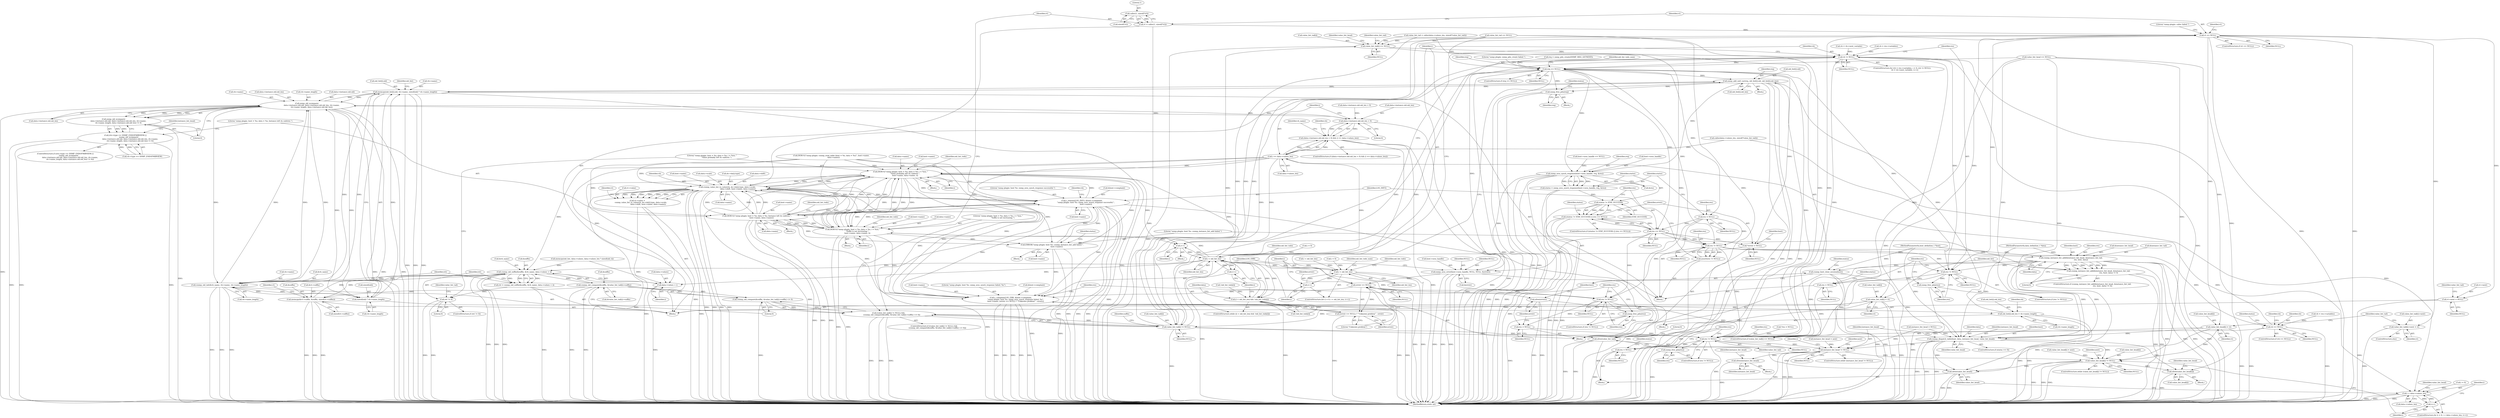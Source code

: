 digraph "0_collectd_d16c24542b2f96a194d43a73c2e5778822b9cb47@API" {
"1000685" [label="(Call,calloc(1, sizeof(*vt)))"];
"1000683" [label="(Call,vt = calloc(1, sizeof(*vt)))"];
"1000691" [label="(Call,vt == NULL)"];
"1000738" [label="(Call,vt->next = NULL)"];
"1000744" [label="(Call,value_list_tail[i] == NULL)"];
"1000488" [label="(Call,vb != NULL)"];
"1000322" [label="(Call,req == NULL)"];
"1000354" [label="(Call,snmp_add_null_var(req, oid_list[i].oid, oid_list[i].oid_len))"];
"1000373" [label="(Call,snmp_free_pdu(req))"];
"1000384" [label="(Call,snmp_sess_synch_response(host->sess_handle, req, &res))"];
"1000382" [label="(Call,status = snmp_sess_synch_response(host->sess_handle, req, &res))"];
"1000393" [label="(Call,status != STAT_SUCCESS)"];
"1000392" [label="(Call,(status != STAT_SUCCESS) || (res == NULL))"];
"1000404" [label="(Call,snmp_sess_error(host->sess_handle, NULL, NULL, &errstr))"];
"1000423" [label="(Call,errstr == NULL)"];
"1000412" [label="(Call,c_complain(LOG_ERR, &host->complaint,\n                 \"snmp plugin: host %s: snmp_sess_synch_response failed: %s\",\n                 host->name, (errstr == NULL) ? \"Unknown problem\" : errstr))"];
"1000422" [label="(Call,(errstr == NULL) ? \"Unknown problem\" : errstr)"];
"1000429" [label="(Call,res != NULL)"];
"1000432" [label="(Call,snmp_free_pdu(res))"];
"1000434" [label="(Call,res = NULL)"];
"1000801" [label="(Call,res != NULL)"];
"1000804" [label="(Call,snmp_free_pdu(res))"];
"1000806" [label="(Call,res = NULL)"];
"1000819" [label="(Call,instance_list_head != NULL)"];
"1000829" [label="(Call,sfree(instance_list_head))"];
"1000847" [label="(Call,value_list_head[i] != NULL)"];
"1000861" [label="(Call,sfree(value_list_head[i]))"];
"1000870" [label="(Call,sfree(value_list_head))"];
"1000437" [label="(Call,sfree(errstr))"];
"1000767" [label="(Call,memcpy(oid_list[i].oid, vb->name, sizeof(oid) * vb->name_length))"];
"1000536" [label="(Call,snmp_oid_ncompare(\n                 data->instance.oid.oid, data->instance.oid.oid_len, vb->name,\n                 vb->name_length, data->instance.oid.oid_len))"];
"1000513" [label="(Call,data->instance.oid.oid_len > 0)"];
"1000512" [label="(Call,(data->instance.oid.oid_len > 0) && (i == data->values_len))"];
"1000535" [label="(Call,snmp_oid_ncompare(\n                 data->instance.oid.oid, data->instance.oid.oid_len, vb->name,\n                 vb->name_length, data->instance.oid.oid_len) != 0)"];
"1000529" [label="(Call,(vb->type == SNMP_ENDOFMIBVIEW) ||\n            (snmp_oid_ncompare(\n                 data->instance.oid.oid, data->instance.oid.oid_len, vb->name,\n                 vb->name_length, data->instance.oid.oid_len) != 0))"];
"1000608" [label="(Call,csnmp_oid_init(&vb_name, vb->name, vb->name_length))"];
"1000619" [label="(Call,csnmp_oid_suffix(&suffix, &vb_name, data->values + i))"];
"1000617" [label="(Call,ret = csnmp_oid_suffix(&suffix, &vb_name, data->values + i))"];
"1000630" [label="(Call,ret != 0)"];
"1000657" [label="(Call,csnmp_oid_compare(&suffix, &value_list_tail[i]->suffix))"];
"1000656" [label="(Call,csnmp_oid_compare(&suffix, &value_list_tail[i]->suffix) <= 0)"];
"1000650" [label="(Call,(value_list_tail[i] != NULL) &&\n            (csnmp_oid_compare(&suffix, &value_list_tail[i]->suffix) <= 0))"];
"1000727" [label="(Call,memcpy(&vt->suffix, &suffix, sizeof(vt->suffix)))"];
"1000776" [label="(Call,sizeof(oid) * vb->name_length)"];
"1000782" [label="(Call,oid_list[i].oid_len = vb->name_length)"];
"1000379" [label="(Call,res = NULL)"];
"1000396" [label="(Call,res == NULL)"];
"1000401" [label="(Call,*errstr = NULL)"];
"1000450" [label="(Call,res != NULL)"];
"1000449" [label="(Call,assert(res != NULL))"];
"1000469" [label="(Call,vb == NULL)"];
"1000582" [label="(Call,csnmp_instance_list_add(&instance_list_head, &instance_list_tail,\n                                    res, host, data))"];
"1000439" [label="(Call,csnmp_host_close_session(host))"];
"1000813" [label="(Call,csnmp_dispatch_table(host, data, instance_list_head, value_list_head))"];
"1000581" [label="(Call,csnmp_instance_list_add(&instance_list_head, &instance_list_tail,\n                                    res, host, data) != 0)"];
"1000792" [label="(Call,res != NULL)"];
"1000795" [label="(Call,snmp_free_pdu(res))"];
"1000797" [label="(Call,res = NULL)"];
"1000651" [label="(Call,value_list_tail[i] != NULL)"];
"1000872" [label="(Call,sfree(value_list_tail))"];
"1000706" [label="(Call,csnmp_value_list_to_value(vb, ds->ds[i].type, data->scale,\n                                      data->shift, host->name, data->name))"];
"1000453" [label="(Call,c_release(LOG_INFO, &host->complaint,\n              \"snmp plugin: host %s: snmp_sess_synch_response successful.\",\n              host->name))"];
"1000566" [label="(Call,DEBUG(\"snmp plugin: host = %s; data = %s; Instance left its subtree.\",\n                host->name, data->name))"];
"1000592" [label="(Call,ERROR(\"snmp plugin: host %s: csnmp_instance_list_add failed.\",\n                host->name))"];
"1000634" [label="(Call,DEBUG(\"snmp plugin: host = %s; data = %s; i = %zu; \"\n                \"Value probably left its subtree.\",\n                host->name, data->name, i))"];
"1000497" [label="(Call,i++)"];
"1000502" [label="(Call,i < oid_list_len)"];
"1000340" [label="(Call,i < oid_list_len)"];
"1000343" [label="(Call,i++)"];
"1000501" [label="(Call,(i < oid_list_len) && !oid_list_todo[i])"];
"1000509" [label="(Call,i++)"];
"1000522" [label="(Call,i == data->values_len)"];
"1000624" [label="(Call,data->values + i)"];
"1000668" [label="(Call,DEBUG(\"snmp plugin: host = %s; data = %s; i = %zu; \"\n                \"Suffix is not increasing.\",\n                host->name, data->name, i))"];
"1000838" [label="(Call,i < data->values_len)"];
"1000843" [label="(Call,i++)"];
"1000702" [label="(Call,vt->value =\n            csnmp_value_list_to_value(vb, ds->ds[i].type, data->scale,\n                                      data->shift, host->name, data->name))"];
"1000749" [label="(Call,value_list_head[i] = vt)"];
"1000755" [label="(Call,value_list_tail[i]->next = vt)"];
"1000762" [label="(Call,value_list_tail[i] = vt)"];
"1000481" [label="(Identifier,vb)"];
"1000503" [label="(Identifier,i)"];
"1000783" [label="(Call,oid_list[i].oid_len)"];
"1000451" [label="(Identifier,res)"];
"1000844" [label="(Identifier,i)"];
"1000755" [label="(Call,value_list_tail[i]->next = vt)"];
"1000513" [label="(Call,data->instance.oid.oid_len > 0)"];
"1000679" [label="(Identifier,oid_list_todo)"];
"1000754" [label="(ControlStructure,else)"];
"1000805" [label="(Identifier,res)"];
"1000782" [label="(Call,oid_list[i].oid_len = vb->name_length)"];
"1000792" [label="(Call,res != NULL)"];
"1000707" [label="(Identifier,vb)"];
"1000870" [label="(Call,sfree(value_list_head))"];
"1000632" [label="(Literal,0)"];
"1000721" [label="(Call,host->name)"];
"1000571" [label="(Call,data->name)"];
"1000598" [label="(Identifier,status)"];
"1000811" [label="(Identifier,status)"];
"1000653" [label="(Identifier,value_list_tail)"];
"1000816" [label="(Identifier,instance_list_head)"];
"1000433" [label="(Identifier,res)"];
"1000492" [label="(Call,vb = vb->next_variable)"];
"1000603" [label="(Block,)"];
"1000389" [label="(Call,&res)"];
"1000397" [label="(Identifier,res)"];
"1000565" [label="(Block,)"];
"1000336" [label="(ControlStructure,for (i = 0; i < oid_list_len; i++))"];
"1000524" [label="(Call,data->values_len)"];
"1000354" [label="(Call,snmp_add_null_var(req, oid_list[i].oid, oid_list[i].oid_len))"];
"1000498" [label="(Identifier,i)"];
"1000324" [label="(Identifier,NULL)"];
"1000432" [label="(Call,snmp_free_pdu(res))"];
"1000123" [label="(Block,)"];
"1000756" [label="(Call,value_list_tail[i]->next)"];
"1000315" [label="(Block,)"];
"1000147" [label="(Call,DEBUG(\"snmp plugin: csnmp_read_table (host = %s, data = %s)\", host->name,\n        data->name))"];
"1000715" [label="(Call,data->scale)"];
"1000537" [label="(Call,data->instance.oid.oid)"];
"1000480" [label="(Call,vb = res->variables)"];
"1000478" [label="(ControlStructure,for (vb = res->variables, i = 0; (vb != NULL);\n         vb = vb->next_variable, i++))"];
"1000667" [label="(Block,)"];
"1000214" [label="(Call,memcpy(oid_list, data->values, data->values_len * sizeof(oid_t)))"];
"1000836" [label="(Identifier,i)"];
"1000510" [label="(Identifier,i)"];
"1000734" [label="(Call,sizeof(vt->suffix))"];
"1000398" [label="(Identifier,NULL)"];
"1000642" [label="(Identifier,i)"];
"1000839" [label="(Identifier,i)"];
"1000636" [label="(Call,host->name)"];
"1000685" [label="(Call,calloc(1, sizeof(*vt)))"];
"1000585" [label="(Call,&instance_list_tail)"];
"1000776" [label="(Call,sizeof(oid) * vb->name_length)"];
"1000861" [label="(Call,sfree(value_list_head[i]))"];
"1000867" [label="(Identifier,value_list_head)"];
"1000449" [label="(Call,assert(res != NULL))"];
"1000588" [label="(Identifier,host)"];
"1000591" [label="(Block,)"];
"1000676" [label="(Identifier,i)"];
"1000608" [label="(Call,csnmp_oid_init(&vb_name, vb->name, vb->name_length))"];
"1000738" [label="(Call,vt->next = NULL)"];
"1000349" [label="(Identifier,oid_list_todo)"];
"1000834" [label="(ControlStructure,for (i = 0; i < data->values_len; i++))"];
"1000746" [label="(Identifier,value_list_tail)"];
"1000322" [label="(Call,req == NULL)"];
"1000658" [label="(Call,&suffix)"];
"1000512" [label="(Call,(data->instance.oid.oid_len > 0) && (i == data->values_len))"];
"1000587" [label="(Identifier,res)"];
"1000831" [label="(Call,instance_list_head = next)"];
"1000567" [label="(Literal,\"snmp plugin: host = %s; data = %s; Instance left its subtree.\")"];
"1000876" [label="(MethodReturn,static int)"];
"1000507" [label="(Identifier,oid_list_todo)"];
"1000342" [label="(Identifier,oid_list_len)"];
"1000657" [label="(Call,csnmp_oid_compare(&suffix, &value_list_tail[i]->suffix))"];
"1000593" [label="(Literal,\"snmp plugin: host %s: csnmp_instance_list_add failed.\")"];
"1000460" [label="(Call,host->name)"];
"1000659" [label="(Identifier,suffix)"];
"1000341" [label="(Identifier,i)"];
"1000750" [label="(Call,value_list_head[i])"];
"1000536" [label="(Call,snmp_oid_ncompare(\n                 data->instance.oid.oid, data->instance.oid.oid_len, vb->name,\n                 vb->name_length, data->instance.oid.oid_len))"];
"1000670" [label="(Call,host->name)"];
"1000669" [label="(Literal,\"snmp plugin: host = %s; data = %s; i = %zu; \"\n                \"Suffix is not increasing.\")"];
"1000803" [label="(Identifier,NULL)"];
"1000813" [label="(Call,csnmp_dispatch_table(host, data, instance_list_head, value_list_head))"];
"1000770" [label="(Identifier,oid_list)"];
"1000256" [label="(Call,i < oid_list_len)"];
"1000843" [label="(Call,i++)"];
"1000404" [label="(Call,snmp_sess_error(host->sess_handle, NULL, NULL, &errstr))"];
"1000687" [label="(Call,sizeof(*vt))"];
"1000832" [label="(Identifier,instance_list_head)"];
"1000453" [label="(Call,c_release(LOG_INFO, &host->complaint,\n              \"snmp plugin: host %s: snmp_sess_synch_response successful.\",\n              host->name))"];
"1000419" [label="(Call,host->name)"];
"1000830" [label="(Identifier,instance_list_head)"];
"1000511" [label="(ControlStructure,if ((data->instance.oid.oid_len > 0) && (i == data->values_len)))"];
"1000427" [label="(Identifier,errstr)"];
"1000852" [label="(Block,)"];
"1000493" [label="(Identifier,vb)"];
"1000761" [label="(Identifier,vt)"];
"1000337" [label="(Call,i = 0)"];
"1000634" [label="(Call,DEBUG(\"snmp plugin: host = %s; data = %s; i = %zu; \"\n                \"Value probably left its subtree.\",\n                host->name, data->name, i))"];
"1000847" [label="(Call,value_list_head[i] != NULL)"];
"1000686" [label="(Literal,1)"];
"1000753" [label="(Identifier,vt)"];
"1000383" [label="(Identifier,status)"];
"1000766" [label="(Identifier,vt)"];
"1000384" [label="(Call,snmp_sess_synch_response(host->sess_handle, req, &res))"];
"1000156" [label="(Call,host->sess_handle == NULL)"];
"1000410" [label="(Call,&errstr)"];
"1000334" [label="(Identifier,oid_list_todo_num)"];
"1000564" [label="(Literal,0)"];
"1000435" [label="(Identifier,res)"];
"1000455" [label="(Call,&host->complaint)"];
"1000401" [label="(Call,*errstr = NULL)"];
"1000393" [label="(Call,status != STAT_SUCCESS)"];
"1000226" [label="(Call,data->instance.oid.oid_len > 0)"];
"1000121" [label="(MethodParameterIn,host_definition_t *host)"];
"1000797" [label="(Call,res = NULL)"];
"1000430" [label="(Identifier,res)"];
"1000505" [label="(Call,!oid_list_todo[i])"];
"1000289" [label="(Call,value_list_tail == NULL)"];
"1000779" [label="(Call,vb->name_length)"];
"1000470" [label="(Identifier,vb)"];
"1000590" [label="(Literal,0)"];
"1000630" [label="(Call,ret != 0)"];
"1000684" [label="(Identifier,vt)"];
"1000849" [label="(Identifier,value_list_head)"];
"1000649" [label="(ControlStructure,if ((value_list_tail[i] != NULL) &&\n            (csnmp_oid_compare(&suffix, &value_list_tail[i]->suffix) <= 0)))"];
"1000807" [label="(Identifier,res)"];
"1000609" [label="(Call,&vb_name)"];
"1000412" [label="(Call,c_complain(LOG_ERR, &host->complaint,\n                 \"snmp plugin: host %s: snmp_sess_synch_response failed: %s\",\n                 host->name, (errstr == NULL) ? \"Unknown problem\" : errstr))"];
"1000471" [label="(Identifier,NULL)"];
"1000485" [label="(Call,i = 0)"];
"1000668" [label="(Call,DEBUG(\"snmp plugin: host = %s; data = %s; i = %zu; \"\n                \"Suffix is not increasing.\",\n                host->name, data->name, i))"];
"1000450" [label="(Call,res != NULL)"];
"1000345" [label="(Block,)"];
"1000871" [label="(Identifier,value_list_head)"];
"1000422" [label="(Call,(errstr == NULL) ? \"Unknown problem\" : errstr)"];
"1000344" [label="(Identifier,i)"];
"1000798" [label="(Identifier,res)"];
"1000872" [label="(Call,sfree(value_list_tail))"];
"1000817" [label="(Identifier,value_list_head)"];
"1000388" [label="(Identifier,req)"];
"1000442" [label="(Identifier,status)"];
"1000796" [label="(Identifier,res)"];
"1000708" [label="(Call,ds->ds[i].type)"];
"1000818" [label="(ControlStructure,while (instance_list_head != NULL))"];
"1000408" [label="(Identifier,NULL)"];
"1000409" [label="(Identifier,NULL)"];
"1000347" [label="(Call,!oid_list_todo[i])"];
"1000381" [label="(Identifier,NULL)"];
"1000554" [label="(Call,vb->name_length)"];
"1000631" [label="(Identifier,ret)"];
"1000809" [label="(ControlStructure,if (status == 0))"];
"1000529" [label="(Call,(vb->type == SNMP_ENDOFMIBVIEW) ||\n            (snmp_oid_ncompare(\n                 data->instance.oid.oid, data->instance.oid.oid_len, vb->name,\n                 vb->name_length, data->instance.oid.oid_len) != 0))"];
"1000396" [label="(Call,res == NULL)"];
"1000343" [label="(Call,i++)"];
"1000521" [label="(Literal,0)"];
"1000551" [label="(Call,vb->name)"];
"1000801" [label="(Call,res != NULL)"];
"1000425" [label="(Identifier,NULL)"];
"1000302" [label="(Call,instance_list_head = NULL)"];
"1000629" [label="(ControlStructure,if (ret != 0))"];
"1000727" [label="(Call,memcpy(&vt->suffix, &suffix, sizeof(vt->suffix)))"];
"1000581" [label="(Call,csnmp_instance_list_add(&instance_list_head, &instance_list_tail,\n                                    res, host, data) != 0)"];
"1000594" [label="(Call,host->name)"];
"1000808" [label="(Identifier,NULL)"];
"1000633" [label="(Block,)"];
"1000370" [label="(Block,)"];
"1000838" [label="(Call,i < data->values_len)"];
"1000584" [label="(Identifier,instance_list_head)"];
"1000785" [label="(Identifier,oid_list)"];
"1000277" [label="(Call,calloc(data->values_len, sizeof(*value_list_tail)))"];
"1000835" [label="(Call,i = 0)"];
"1000426" [label="(Literal,\"Unknown problem\")"];
"1000438" [label="(Identifier,errstr)"];
"1000523" [label="(Identifier,i)"];
"1000819" [label="(Call,instance_list_head != NULL)"];
"1000568" [label="(Call,host->name)"];
"1000660" [label="(Call,&value_list_tail[i]->suffix)"];
"1000806" [label="(Call,res = NULL)"];
"1000617" [label="(Call,ret = csnmp_oid_suffix(&suffix, &vb_name, data->values + i))"];
"1000645" [label="(Identifier,oid_list_todo)"];
"1000583" [label="(Call,&instance_list_head)"];
"1000313" [label="(Identifier,status)"];
"1000429" [label="(Call,res != NULL)"];
"1000502" [label="(Call,i < oid_list_len)"];
"1000767" [label="(Call,memcpy(oid_list[i].oid, vb->name, sizeof(oid) * vb->name_length))"];
"1000392" [label="(Call,(status != STAT_SUCCESS) || (res == NULL))"];
"1000846" [label="(ControlStructure,while (value_list_head[i] != NULL))"];
"1000822" [label="(Block,)"];
"1000323" [label="(Identifier,req)"];
"1000814" [label="(Identifier,host)"];
"1000497" [label="(Call,i++)"];
"1000758" [label="(Identifier,value_list_tail)"];
"1000327" [label="(Literal,\"snmp plugin: snmp_pdu_create failed.\")"];
"1000368" [label="(Identifier,oid_list_todo_num)"];
"1000628" [label="(Identifier,i)"];
"1000436" [label="(Identifier,NULL)"];
"1000522" [label="(Call,i == data->values_len)"];
"1000718" [label="(Call,data->shift)"];
"1000452" [label="(Identifier,NULL)"];
"1000454" [label="(Identifier,LOG_INFO)"];
"1000777" [label="(Call,sizeof(oid))"];
"1000743" [label="(ControlStructure,if (value_list_tail[i] == NULL))"];
"1000440" [label="(Identifier,host)"];
"1000773" [label="(Call,vb->name)"];
"1000618" [label="(Identifier,ret)"];
"1000395" [label="(Identifier,STAT_SUCCESS)"];
"1000788" [label="(Call,vb->name_length)"];
"1000403" [label="(Identifier,NULL)"];
"1000815" [label="(Identifier,data)"];
"1000501" [label="(Call,(i < oid_list_len) && !oid_list_todo[i])"];
"1000650" [label="(Call,(value_list_tail[i] != NULL) &&\n            (csnmp_oid_compare(&suffix, &value_list_tail[i]->suffix) <= 0))"];
"1000361" [label="(Call,oid_list[i].oid_len)"];
"1000800" [label="(ControlStructure,if (res != NULL))"];
"1000391" [label="(ControlStructure,if ((status != STAT_SUCCESS) || (res == NULL)))"];
"1000622" [label="(Call,&vb_name)"];
"1000385" [label="(Call,host->sess_handle)"];
"1000673" [label="(Call,data->name)"];
"1000463" [label="(Call,vb = res->variables)"];
"1000428" [label="(ControlStructure,if (res != NULL))"];
"1000802" [label="(Identifier,res)"];
"1000624" [label="(Call,data->values + i)"];
"1000434" [label="(Call,res = NULL)"];
"1000740" [label="(Identifier,vt)"];
"1000614" [label="(Call,vb->name_length)"];
"1000745" [label="(Call,value_list_tail[i])"];
"1000321" [label="(ControlStructure,if (req == NULL))"];
"1000402" [label="(Identifier,errstr)"];
"1000566" [label="(Call,DEBUG(\"snmp plugin: host = %s; data = %s; Instance left its subtree.\",\n                host->name, data->name))"];
"1000399" [label="(Block,)"];
"1000530" [label="(Call,vb->type == SNMP_ENDOFMIBVIEW)"];
"1000702" [label="(Call,vt->value =\n            csnmp_value_list_to_value(vb, ds->ds[i].type, data->scale,\n                                      data->shift, host->name, data->name))"];
"1000459" [label="(Literal,\"snmp plugin: host %s: snmp_sess_synch_response successful.\")"];
"1000862" [label="(Call,value_list_head[i])"];
"1000447" [label="(Identifier,status)"];
"1000373" [label="(Call,snmp_free_pdu(req))"];
"1000751" [label="(Identifier,value_list_head)"];
"1000286" [label="(Call,value_list_head == NULL)"];
"1000535" [label="(Call,snmp_oid_ncompare(\n                 data->instance.oid.oid, data->instance.oid.oid_len, vb->name,\n                 vb->name_length, data->instance.oid.oid_len) != 0)"];
"1000744" [label="(Call,value_list_tail[i] == NULL)"];
"1000423" [label="(Call,errstr == NULL)"];
"1000825" [label="(Identifier,next)"];
"1000424" [label="(Identifier,errstr)"];
"1000544" [label="(Call,data->instance.oid.oid_len)"];
"1000514" [label="(Call,data->instance.oid.oid_len)"];
"1000589" [label="(Identifier,data)"];
"1000557" [label="(Call,data->instance.oid.oid_len)"];
"1000468" [label="(ControlStructure,if (vb == NULL))"];
"1000406" [label="(Identifier,host)"];
"1000580" [label="(ControlStructure,if (csnmp_instance_list_add(&instance_list_head, &instance_list_tail,\n                                    res, host, data) != 0))"];
"1000418" [label="(Literal,\"snmp plugin: host %s: snmp_sess_synch_response failed: %s\")"];
"1000873" [label="(Identifier,value_list_tail)"];
"1000437" [label="(Call,sfree(errstr))"];
"1000820" [label="(Identifier,instance_list_head)"];
"1000620" [label="(Call,&suffix)"];
"1000655" [label="(Identifier,NULL)"];
"1000374" [label="(Identifier,req)"];
"1000732" [label="(Call,&suffix)"];
"1000376" [label="(Identifier,status)"];
"1000865" [label="(Call,value_list_head[i] = next)"];
"1000749" [label="(Call,value_list_head[i] = vt)"];
"1000739" [label="(Call,vt->next)"];
"1000413" [label="(Identifier,LOG_ERR)"];
"1000610" [label="(Identifier,vb_name)"];
"1000491" [label="(Block,)"];
"1000696" [label="(Literal,\"snmp plugin: calloc failed.\")"];
"1000692" [label="(Identifier,vt)"];
"1000275" [label="(Call,value_list_tail = calloc(data->values_len, sizeof(*value_list_tail)))"];
"1000317" [label="(Call,req = snmp_pdu_create(SNMP_MSG_GETNEXT))"];
"1000706" [label="(Call,csnmp_value_list_to_value(vb, ds->ds[i].type, data->scale,\n                                      data->shift, host->name, data->name))"];
"1000394" [label="(Identifier,status)"];
"1000794" [label="(Identifier,NULL)"];
"1000625" [label="(Call,data->values)"];
"1000532" [label="(Identifier,vb)"];
"1000728" [label="(Call,&vt->suffix)"];
"1000592" [label="(Call,ERROR(\"snmp plugin: host %s: csnmp_instance_list_add failed.\",\n                host->name))"];
"1000474" [label="(Identifier,status)"];
"1000379" [label="(Call,res = NULL)"];
"1000126" [label="(Call,*res = NULL)"];
"1000804" [label="(Call,snmp_free_pdu(res))"];
"1000703" [label="(Call,vt->value)"];
"1000382" [label="(Call,status = snmp_sess_synch_response(host->sess_handle, req, &res))"];
"1000500" [label="(ControlStructure,while ((i < oid_list_len) && !oid_list_todo[i]))"];
"1000340" [label="(Call,i < oid_list_len)"];
"1000855" [label="(Identifier,next)"];
"1000582" [label="(Call,csnmp_instance_list_add(&instance_list_head, &instance_list_tail,\n                                    res, host, data))"];
"1000690" [label="(ControlStructure,if (vt == NULL))"];
"1000704" [label="(Identifier,vt)"];
"1000848" [label="(Call,value_list_head[i])"];
"1000762" [label="(Call,value_list_tail[i] = vt)"];
"1000619" [label="(Call,csnmp_oid_suffix(&suffix, &vb_name, data->values + i))"];
"1000639" [label="(Call,data->name)"];
"1000840" [label="(Call,data->values_len)"];
"1000763" [label="(Call,value_list_tail[i])"];
"1000414" [label="(Call,&host->complaint)"];
"1000799" [label="(Identifier,NULL)"];
"1000355" [label="(Identifier,req)"];
"1000380" [label="(Identifier,res)"];
"1000490" [label="(Identifier,NULL)"];
"1000793" [label="(Identifier,res)"];
"1000748" [label="(Identifier,NULL)"];
"1000509" [label="(Call,i++)"];
"1000683" [label="(Call,vt = calloc(1, sizeof(*vt)))"];
"1000742" [label="(Identifier,NULL)"];
"1000829" [label="(Call,sfree(instance_list_head))"];
"1000666" [label="(Literal,0)"];
"1000730" [label="(Identifier,vt)"];
"1000851" [label="(Identifier,NULL)"];
"1000431" [label="(Identifier,NULL)"];
"1000439" [label="(Call,csnmp_host_close_session(host))"];
"1000875" [label="(Literal,0)"];
"1000691" [label="(Call,vt == NULL)"];
"1000489" [label="(Identifier,vb)"];
"1000768" [label="(Call,oid_list[i].oid)"];
"1000504" [label="(Identifier,oid_list_len)"];
"1000405" [label="(Call,host->sess_handle)"];
"1000528" [label="(ControlStructure,if ((vb->type == SNMP_ENDOFMIBVIEW) ||\n            (snmp_oid_ncompare(\n                 data->instance.oid.oid, data->instance.oid.oid_len, vb->name,\n                 vb->name_length, data->instance.oid.oid_len) != 0)))"];
"1000795" [label="(Call,snmp_free_pdu(res))"];
"1000652" [label="(Call,value_list_tail[i])"];
"1000122" [label="(MethodParameterIn,data_definition_t *data)"];
"1000611" [label="(Call,vb->name)"];
"1000469" [label="(Call,vb == NULL)"];
"1000499" [label="(Block,)"];
"1000821" [label="(Identifier,NULL)"];
"1000635" [label="(Literal,\"snmp plugin: host = %s; data = %s; i = %zu; \"\n                \"Value probably left its subtree.\")"];
"1000656" [label="(Call,csnmp_oid_compare(&suffix, &value_list_tail[i]->suffix) <= 0)"];
"1000791" [label="(ControlStructure,if (res != NULL))"];
"1000576" [label="(Identifier,oid_list_todo)"];
"1000464" [label="(Identifier,vb)"];
"1000488" [label="(Call,vb != NULL)"];
"1000356" [label="(Call,oid_list[i].oid)"];
"1000724" [label="(Call,data->name)"];
"1000693" [label="(Identifier,NULL)"];
"1000517" [label="(Identifier,data)"];
"1000764" [label="(Identifier,value_list_tail)"];
"1000651" [label="(Call,value_list_tail[i] != NULL)"];
"1000685" -> "1000683"  [label="AST: "];
"1000685" -> "1000687"  [label="CFG: "];
"1000686" -> "1000685"  [label="AST: "];
"1000687" -> "1000685"  [label="AST: "];
"1000683" -> "1000685"  [label="CFG: "];
"1000685" -> "1000683"  [label="DDG: "];
"1000683" -> "1000603"  [label="AST: "];
"1000684" -> "1000683"  [label="AST: "];
"1000692" -> "1000683"  [label="CFG: "];
"1000683" -> "1000876"  [label="DDG: "];
"1000683" -> "1000691"  [label="DDG: "];
"1000691" -> "1000690"  [label="AST: "];
"1000691" -> "1000693"  [label="CFG: "];
"1000692" -> "1000691"  [label="AST: "];
"1000693" -> "1000691"  [label="AST: "];
"1000696" -> "1000691"  [label="CFG: "];
"1000704" -> "1000691"  [label="CFG: "];
"1000691" -> "1000876"  [label="DDG: "];
"1000691" -> "1000876"  [label="DDG: "];
"1000651" -> "1000691"  [label="DDG: "];
"1000691" -> "1000738"  [label="DDG: "];
"1000691" -> "1000744"  [label="DDG: "];
"1000691" -> "1000749"  [label="DDG: "];
"1000691" -> "1000755"  [label="DDG: "];
"1000691" -> "1000762"  [label="DDG: "];
"1000691" -> "1000792"  [label="DDG: "];
"1000691" -> "1000801"  [label="DDG: "];
"1000738" -> "1000603"  [label="AST: "];
"1000738" -> "1000742"  [label="CFG: "];
"1000739" -> "1000738"  [label="AST: "];
"1000742" -> "1000738"  [label="AST: "];
"1000746" -> "1000738"  [label="CFG: "];
"1000738" -> "1000876"  [label="DDG: "];
"1000744" -> "1000743"  [label="AST: "];
"1000744" -> "1000748"  [label="CFG: "];
"1000745" -> "1000744"  [label="AST: "];
"1000748" -> "1000744"  [label="AST: "];
"1000751" -> "1000744"  [label="CFG: "];
"1000758" -> "1000744"  [label="CFG: "];
"1000744" -> "1000876"  [label="DDG: "];
"1000744" -> "1000488"  [label="DDG: "];
"1000289" -> "1000744"  [label="DDG: "];
"1000651" -> "1000744"  [label="DDG: "];
"1000275" -> "1000744"  [label="DDG: "];
"1000488" -> "1000478"  [label="AST: "];
"1000488" -> "1000490"  [label="CFG: "];
"1000489" -> "1000488"  [label="AST: "];
"1000490" -> "1000488"  [label="AST: "];
"1000503" -> "1000488"  [label="CFG: "];
"1000793" -> "1000488"  [label="CFG: "];
"1000488" -> "1000876"  [label="DDG: "];
"1000488" -> "1000876"  [label="DDG: "];
"1000488" -> "1000322"  [label="DDG: "];
"1000492" -> "1000488"  [label="DDG: "];
"1000480" -> "1000488"  [label="DDG: "];
"1000469" -> "1000488"  [label="DDG: "];
"1000651" -> "1000488"  [label="DDG: "];
"1000488" -> "1000651"  [label="DDG: "];
"1000488" -> "1000706"  [label="DDG: "];
"1000488" -> "1000792"  [label="DDG: "];
"1000488" -> "1000801"  [label="DDG: "];
"1000322" -> "1000321"  [label="AST: "];
"1000322" -> "1000324"  [label="CFG: "];
"1000323" -> "1000322"  [label="AST: "];
"1000324" -> "1000322"  [label="AST: "];
"1000327" -> "1000322"  [label="CFG: "];
"1000334" -> "1000322"  [label="CFG: "];
"1000322" -> "1000876"  [label="DDG: "];
"1000322" -> "1000876"  [label="DDG: "];
"1000317" -> "1000322"  [label="DDG: "];
"1000651" -> "1000322"  [label="DDG: "];
"1000289" -> "1000322"  [label="DDG: "];
"1000286" -> "1000322"  [label="DDG: "];
"1000792" -> "1000322"  [label="DDG: "];
"1000322" -> "1000354"  [label="DDG: "];
"1000322" -> "1000373"  [label="DDG: "];
"1000322" -> "1000379"  [label="DDG: "];
"1000322" -> "1000384"  [label="DDG: "];
"1000322" -> "1000396"  [label="DDG: "];
"1000322" -> "1000401"  [label="DDG: "];
"1000322" -> "1000404"  [label="DDG: "];
"1000322" -> "1000450"  [label="DDG: "];
"1000322" -> "1000801"  [label="DDG: "];
"1000354" -> "1000345"  [label="AST: "];
"1000354" -> "1000361"  [label="CFG: "];
"1000355" -> "1000354"  [label="AST: "];
"1000356" -> "1000354"  [label="AST: "];
"1000361" -> "1000354"  [label="AST: "];
"1000344" -> "1000354"  [label="CFG: "];
"1000354" -> "1000876"  [label="DDG: "];
"1000354" -> "1000876"  [label="DDG: "];
"1000354" -> "1000876"  [label="DDG: "];
"1000354" -> "1000876"  [label="DDG: "];
"1000767" -> "1000354"  [label="DDG: "];
"1000782" -> "1000354"  [label="DDG: "];
"1000354" -> "1000373"  [label="DDG: "];
"1000354" -> "1000384"  [label="DDG: "];
"1000354" -> "1000767"  [label="DDG: "];
"1000373" -> "1000370"  [label="AST: "];
"1000373" -> "1000374"  [label="CFG: "];
"1000374" -> "1000373"  [label="AST: "];
"1000376" -> "1000373"  [label="CFG: "];
"1000373" -> "1000876"  [label="DDG: "];
"1000373" -> "1000876"  [label="DDG: "];
"1000384" -> "1000382"  [label="AST: "];
"1000384" -> "1000389"  [label="CFG: "];
"1000385" -> "1000384"  [label="AST: "];
"1000388" -> "1000384"  [label="AST: "];
"1000389" -> "1000384"  [label="AST: "];
"1000382" -> "1000384"  [label="CFG: "];
"1000384" -> "1000876"  [label="DDG: "];
"1000384" -> "1000876"  [label="DDG: "];
"1000384" -> "1000876"  [label="DDG: "];
"1000384" -> "1000382"  [label="DDG: "];
"1000384" -> "1000382"  [label="DDG: "];
"1000384" -> "1000382"  [label="DDG: "];
"1000156" -> "1000384"  [label="DDG: "];
"1000384" -> "1000404"  [label="DDG: "];
"1000382" -> "1000315"  [label="AST: "];
"1000383" -> "1000382"  [label="AST: "];
"1000394" -> "1000382"  [label="CFG: "];
"1000382" -> "1000876"  [label="DDG: "];
"1000382" -> "1000393"  [label="DDG: "];
"1000393" -> "1000392"  [label="AST: "];
"1000393" -> "1000395"  [label="CFG: "];
"1000394" -> "1000393"  [label="AST: "];
"1000395" -> "1000393"  [label="AST: "];
"1000397" -> "1000393"  [label="CFG: "];
"1000392" -> "1000393"  [label="CFG: "];
"1000393" -> "1000876"  [label="DDG: "];
"1000393" -> "1000392"  [label="DDG: "];
"1000393" -> "1000392"  [label="DDG: "];
"1000392" -> "1000391"  [label="AST: "];
"1000392" -> "1000396"  [label="CFG: "];
"1000396" -> "1000392"  [label="AST: "];
"1000402" -> "1000392"  [label="CFG: "];
"1000447" -> "1000392"  [label="CFG: "];
"1000392" -> "1000876"  [label="DDG: "];
"1000392" -> "1000876"  [label="DDG: "];
"1000392" -> "1000876"  [label="DDG: "];
"1000396" -> "1000392"  [label="DDG: "];
"1000396" -> "1000392"  [label="DDG: "];
"1000404" -> "1000399"  [label="AST: "];
"1000404" -> "1000410"  [label="CFG: "];
"1000405" -> "1000404"  [label="AST: "];
"1000408" -> "1000404"  [label="AST: "];
"1000409" -> "1000404"  [label="AST: "];
"1000410" -> "1000404"  [label="AST: "];
"1000413" -> "1000404"  [label="CFG: "];
"1000404" -> "1000876"  [label="DDG: "];
"1000404" -> "1000876"  [label="DDG: "];
"1000404" -> "1000876"  [label="DDG: "];
"1000396" -> "1000404"  [label="DDG: "];
"1000404" -> "1000423"  [label="DDG: "];
"1000423" -> "1000422"  [label="AST: "];
"1000423" -> "1000425"  [label="CFG: "];
"1000424" -> "1000423"  [label="AST: "];
"1000425" -> "1000423"  [label="AST: "];
"1000426" -> "1000423"  [label="CFG: "];
"1000427" -> "1000423"  [label="CFG: "];
"1000423" -> "1000412"  [label="DDG: "];
"1000401" -> "1000423"  [label="DDG: "];
"1000423" -> "1000422"  [label="DDG: "];
"1000423" -> "1000429"  [label="DDG: "];
"1000423" -> "1000437"  [label="DDG: "];
"1000412" -> "1000399"  [label="AST: "];
"1000412" -> "1000422"  [label="CFG: "];
"1000413" -> "1000412"  [label="AST: "];
"1000414" -> "1000412"  [label="AST: "];
"1000418" -> "1000412"  [label="AST: "];
"1000419" -> "1000412"  [label="AST: "];
"1000422" -> "1000412"  [label="AST: "];
"1000430" -> "1000412"  [label="CFG: "];
"1000412" -> "1000876"  [label="DDG: "];
"1000412" -> "1000876"  [label="DDG: "];
"1000412" -> "1000876"  [label="DDG: "];
"1000412" -> "1000876"  [label="DDG: "];
"1000412" -> "1000876"  [label="DDG: "];
"1000453" -> "1000412"  [label="DDG: "];
"1000453" -> "1000412"  [label="DDG: "];
"1000566" -> "1000412"  [label="DDG: "];
"1000706" -> "1000412"  [label="DDG: "];
"1000147" -> "1000412"  [label="DDG: "];
"1000668" -> "1000412"  [label="DDG: "];
"1000592" -> "1000412"  [label="DDG: "];
"1000634" -> "1000412"  [label="DDG: "];
"1000422" -> "1000426"  [label="CFG: "];
"1000422" -> "1000427"  [label="CFG: "];
"1000426" -> "1000422"  [label="AST: "];
"1000427" -> "1000422"  [label="AST: "];
"1000422" -> "1000876"  [label="DDG: "];
"1000429" -> "1000428"  [label="AST: "];
"1000429" -> "1000431"  [label="CFG: "];
"1000430" -> "1000429"  [label="AST: "];
"1000431" -> "1000429"  [label="AST: "];
"1000433" -> "1000429"  [label="CFG: "];
"1000435" -> "1000429"  [label="CFG: "];
"1000396" -> "1000429"  [label="DDG: "];
"1000379" -> "1000429"  [label="DDG: "];
"1000429" -> "1000432"  [label="DDG: "];
"1000429" -> "1000434"  [label="DDG: "];
"1000429" -> "1000801"  [label="DDG: "];
"1000432" -> "1000428"  [label="AST: "];
"1000432" -> "1000433"  [label="CFG: "];
"1000433" -> "1000432"  [label="AST: "];
"1000435" -> "1000432"  [label="CFG: "];
"1000432" -> "1000876"  [label="DDG: "];
"1000434" -> "1000399"  [label="AST: "];
"1000434" -> "1000436"  [label="CFG: "];
"1000435" -> "1000434"  [label="AST: "];
"1000436" -> "1000434"  [label="AST: "];
"1000438" -> "1000434"  [label="CFG: "];
"1000434" -> "1000801"  [label="DDG: "];
"1000801" -> "1000800"  [label="AST: "];
"1000801" -> "1000803"  [label="CFG: "];
"1000802" -> "1000801"  [label="AST: "];
"1000803" -> "1000801"  [label="AST: "];
"1000805" -> "1000801"  [label="CFG: "];
"1000807" -> "1000801"  [label="CFG: "];
"1000801" -> "1000876"  [label="DDG: "];
"1000582" -> "1000801"  [label="DDG: "];
"1000126" -> "1000801"  [label="DDG: "];
"1000797" -> "1000801"  [label="DDG: "];
"1000450" -> "1000801"  [label="DDG: "];
"1000469" -> "1000801"  [label="DDG: "];
"1000651" -> "1000801"  [label="DDG: "];
"1000289" -> "1000801"  [label="DDG: "];
"1000286" -> "1000801"  [label="DDG: "];
"1000792" -> "1000801"  [label="DDG: "];
"1000801" -> "1000804"  [label="DDG: "];
"1000801" -> "1000806"  [label="DDG: "];
"1000801" -> "1000819"  [label="DDG: "];
"1000804" -> "1000800"  [label="AST: "];
"1000804" -> "1000805"  [label="CFG: "];
"1000805" -> "1000804"  [label="AST: "];
"1000807" -> "1000804"  [label="CFG: "];
"1000804" -> "1000876"  [label="DDG: "];
"1000806" -> "1000123"  [label="AST: "];
"1000806" -> "1000808"  [label="CFG: "];
"1000807" -> "1000806"  [label="AST: "];
"1000808" -> "1000806"  [label="AST: "];
"1000811" -> "1000806"  [label="CFG: "];
"1000806" -> "1000876"  [label="DDG: "];
"1000819" -> "1000818"  [label="AST: "];
"1000819" -> "1000821"  [label="CFG: "];
"1000820" -> "1000819"  [label="AST: "];
"1000821" -> "1000819"  [label="AST: "];
"1000825" -> "1000819"  [label="CFG: "];
"1000836" -> "1000819"  [label="CFG: "];
"1000819" -> "1000876"  [label="DDG: "];
"1000819" -> "1000876"  [label="DDG: "];
"1000819" -> "1000876"  [label="DDG: "];
"1000813" -> "1000819"  [label="DDG: "];
"1000302" -> "1000819"  [label="DDG: "];
"1000831" -> "1000819"  [label="DDG: "];
"1000819" -> "1000829"  [label="DDG: "];
"1000819" -> "1000847"  [label="DDG: "];
"1000829" -> "1000822"  [label="AST: "];
"1000829" -> "1000830"  [label="CFG: "];
"1000830" -> "1000829"  [label="AST: "];
"1000832" -> "1000829"  [label="CFG: "];
"1000829" -> "1000876"  [label="DDG: "];
"1000847" -> "1000846"  [label="AST: "];
"1000847" -> "1000851"  [label="CFG: "];
"1000848" -> "1000847"  [label="AST: "];
"1000851" -> "1000847"  [label="AST: "];
"1000855" -> "1000847"  [label="CFG: "];
"1000844" -> "1000847"  [label="CFG: "];
"1000847" -> "1000876"  [label="DDG: "];
"1000847" -> "1000876"  [label="DDG: "];
"1000847" -> "1000876"  [label="DDG: "];
"1000865" -> "1000847"  [label="DDG: "];
"1000286" -> "1000847"  [label="DDG: "];
"1000813" -> "1000847"  [label="DDG: "];
"1000749" -> "1000847"  [label="DDG: "];
"1000847" -> "1000861"  [label="DDG: "];
"1000847" -> "1000870"  [label="DDG: "];
"1000861" -> "1000852"  [label="AST: "];
"1000861" -> "1000862"  [label="CFG: "];
"1000862" -> "1000861"  [label="AST: "];
"1000867" -> "1000861"  [label="CFG: "];
"1000861" -> "1000876"  [label="DDG: "];
"1000286" -> "1000861"  [label="DDG: "];
"1000813" -> "1000861"  [label="DDG: "];
"1000870" -> "1000123"  [label="AST: "];
"1000870" -> "1000871"  [label="CFG: "];
"1000871" -> "1000870"  [label="AST: "];
"1000873" -> "1000870"  [label="CFG: "];
"1000870" -> "1000876"  [label="DDG: "];
"1000870" -> "1000876"  [label="DDG: "];
"1000286" -> "1000870"  [label="DDG: "];
"1000813" -> "1000870"  [label="DDG: "];
"1000749" -> "1000870"  [label="DDG: "];
"1000437" -> "1000399"  [label="AST: "];
"1000437" -> "1000438"  [label="CFG: "];
"1000438" -> "1000437"  [label="AST: "];
"1000440" -> "1000437"  [label="CFG: "];
"1000437" -> "1000876"  [label="DDG: "];
"1000437" -> "1000876"  [label="DDG: "];
"1000767" -> "1000499"  [label="AST: "];
"1000767" -> "1000776"  [label="CFG: "];
"1000768" -> "1000767"  [label="AST: "];
"1000773" -> "1000767"  [label="AST: "];
"1000776" -> "1000767"  [label="AST: "];
"1000785" -> "1000767"  [label="CFG: "];
"1000767" -> "1000876"  [label="DDG: "];
"1000767" -> "1000876"  [label="DDG: "];
"1000767" -> "1000876"  [label="DDG: "];
"1000767" -> "1000876"  [label="DDG: "];
"1000767" -> "1000536"  [label="DDG: "];
"1000767" -> "1000608"  [label="DDG: "];
"1000608" -> "1000767"  [label="DDG: "];
"1000536" -> "1000767"  [label="DDG: "];
"1000776" -> "1000767"  [label="DDG: "];
"1000536" -> "1000535"  [label="AST: "];
"1000536" -> "1000557"  [label="CFG: "];
"1000537" -> "1000536"  [label="AST: "];
"1000544" -> "1000536"  [label="AST: "];
"1000551" -> "1000536"  [label="AST: "];
"1000554" -> "1000536"  [label="AST: "];
"1000557" -> "1000536"  [label="AST: "];
"1000564" -> "1000536"  [label="CFG: "];
"1000536" -> "1000876"  [label="DDG: "];
"1000536" -> "1000876"  [label="DDG: "];
"1000536" -> "1000876"  [label="DDG: "];
"1000536" -> "1000876"  [label="DDG: "];
"1000536" -> "1000513"  [label="DDG: "];
"1000536" -> "1000535"  [label="DDG: "];
"1000536" -> "1000535"  [label="DDG: "];
"1000536" -> "1000535"  [label="DDG: "];
"1000536" -> "1000535"  [label="DDG: "];
"1000513" -> "1000536"  [label="DDG: "];
"1000608" -> "1000536"  [label="DDG: "];
"1000608" -> "1000536"  [label="DDG: "];
"1000776" -> "1000536"  [label="DDG: "];
"1000536" -> "1000608"  [label="DDG: "];
"1000536" -> "1000608"  [label="DDG: "];
"1000536" -> "1000776"  [label="DDG: "];
"1000513" -> "1000512"  [label="AST: "];
"1000513" -> "1000521"  [label="CFG: "];
"1000514" -> "1000513"  [label="AST: "];
"1000521" -> "1000513"  [label="AST: "];
"1000523" -> "1000513"  [label="CFG: "];
"1000512" -> "1000513"  [label="CFG: "];
"1000513" -> "1000876"  [label="DDG: "];
"1000513" -> "1000512"  [label="DDG: "];
"1000513" -> "1000512"  [label="DDG: "];
"1000226" -> "1000513"  [label="DDG: "];
"1000512" -> "1000511"  [label="AST: "];
"1000512" -> "1000522"  [label="CFG: "];
"1000522" -> "1000512"  [label="AST: "];
"1000532" -> "1000512"  [label="CFG: "];
"1000610" -> "1000512"  [label="CFG: "];
"1000512" -> "1000876"  [label="DDG: "];
"1000512" -> "1000876"  [label="DDG: "];
"1000512" -> "1000876"  [label="DDG: "];
"1000522" -> "1000512"  [label="DDG: "];
"1000522" -> "1000512"  [label="DDG: "];
"1000535" -> "1000529"  [label="AST: "];
"1000535" -> "1000564"  [label="CFG: "];
"1000564" -> "1000535"  [label="AST: "];
"1000529" -> "1000535"  [label="CFG: "];
"1000535" -> "1000876"  [label="DDG: "];
"1000535" -> "1000529"  [label="DDG: "];
"1000535" -> "1000529"  [label="DDG: "];
"1000529" -> "1000528"  [label="AST: "];
"1000529" -> "1000530"  [label="CFG: "];
"1000530" -> "1000529"  [label="AST: "];
"1000567" -> "1000529"  [label="CFG: "];
"1000584" -> "1000529"  [label="CFG: "];
"1000529" -> "1000876"  [label="DDG: "];
"1000529" -> "1000876"  [label="DDG: "];
"1000529" -> "1000876"  [label="DDG: "];
"1000530" -> "1000529"  [label="DDG: "];
"1000530" -> "1000529"  [label="DDG: "];
"1000608" -> "1000603"  [label="AST: "];
"1000608" -> "1000614"  [label="CFG: "];
"1000609" -> "1000608"  [label="AST: "];
"1000611" -> "1000608"  [label="AST: "];
"1000614" -> "1000608"  [label="AST: "];
"1000618" -> "1000608"  [label="CFG: "];
"1000608" -> "1000876"  [label="DDG: "];
"1000608" -> "1000876"  [label="DDG: "];
"1000608" -> "1000876"  [label="DDG: "];
"1000619" -> "1000608"  [label="DDG: "];
"1000776" -> "1000608"  [label="DDG: "];
"1000608" -> "1000619"  [label="DDG: "];
"1000608" -> "1000776"  [label="DDG: "];
"1000619" -> "1000617"  [label="AST: "];
"1000619" -> "1000624"  [label="CFG: "];
"1000620" -> "1000619"  [label="AST: "];
"1000622" -> "1000619"  [label="AST: "];
"1000624" -> "1000619"  [label="AST: "];
"1000617" -> "1000619"  [label="CFG: "];
"1000619" -> "1000876"  [label="DDG: "];
"1000619" -> "1000876"  [label="DDG: "];
"1000619" -> "1000876"  [label="DDG: "];
"1000619" -> "1000617"  [label="DDG: "];
"1000619" -> "1000617"  [label="DDG: "];
"1000619" -> "1000617"  [label="DDG: "];
"1000657" -> "1000619"  [label="DDG: "];
"1000727" -> "1000619"  [label="DDG: "];
"1000214" -> "1000619"  [label="DDG: "];
"1000502" -> "1000619"  [label="DDG: "];
"1000522" -> "1000619"  [label="DDG: "];
"1000619" -> "1000657"  [label="DDG: "];
"1000619" -> "1000727"  [label="DDG: "];
"1000617" -> "1000603"  [label="AST: "];
"1000618" -> "1000617"  [label="AST: "];
"1000631" -> "1000617"  [label="CFG: "];
"1000617" -> "1000876"  [label="DDG: "];
"1000617" -> "1000630"  [label="DDG: "];
"1000630" -> "1000629"  [label="AST: "];
"1000630" -> "1000632"  [label="CFG: "];
"1000631" -> "1000630"  [label="AST: "];
"1000632" -> "1000630"  [label="AST: "];
"1000635" -> "1000630"  [label="CFG: "];
"1000653" -> "1000630"  [label="CFG: "];
"1000630" -> "1000876"  [label="DDG: "];
"1000630" -> "1000876"  [label="DDG: "];
"1000657" -> "1000656"  [label="AST: "];
"1000657" -> "1000660"  [label="CFG: "];
"1000658" -> "1000657"  [label="AST: "];
"1000660" -> "1000657"  [label="AST: "];
"1000666" -> "1000657"  [label="CFG: "];
"1000657" -> "1000876"  [label="DDG: "];
"1000657" -> "1000876"  [label="DDG: "];
"1000657" -> "1000656"  [label="DDG: "];
"1000657" -> "1000656"  [label="DDG: "];
"1000657" -> "1000727"  [label="DDG: "];
"1000656" -> "1000650"  [label="AST: "];
"1000656" -> "1000666"  [label="CFG: "];
"1000666" -> "1000656"  [label="AST: "];
"1000650" -> "1000656"  [label="CFG: "];
"1000656" -> "1000876"  [label="DDG: "];
"1000656" -> "1000650"  [label="DDG: "];
"1000656" -> "1000650"  [label="DDG: "];
"1000650" -> "1000649"  [label="AST: "];
"1000650" -> "1000651"  [label="CFG: "];
"1000651" -> "1000650"  [label="AST: "];
"1000669" -> "1000650"  [label="CFG: "];
"1000684" -> "1000650"  [label="CFG: "];
"1000650" -> "1000876"  [label="DDG: "];
"1000650" -> "1000876"  [label="DDG: "];
"1000650" -> "1000876"  [label="DDG: "];
"1000651" -> "1000650"  [label="DDG: "];
"1000651" -> "1000650"  [label="DDG: "];
"1000727" -> "1000603"  [label="AST: "];
"1000727" -> "1000734"  [label="CFG: "];
"1000728" -> "1000727"  [label="AST: "];
"1000732" -> "1000727"  [label="AST: "];
"1000734" -> "1000727"  [label="AST: "];
"1000740" -> "1000727"  [label="CFG: "];
"1000727" -> "1000876"  [label="DDG: "];
"1000727" -> "1000876"  [label="DDG: "];
"1000727" -> "1000876"  [label="DDG: "];
"1000776" -> "1000779"  [label="CFG: "];
"1000777" -> "1000776"  [label="AST: "];
"1000779" -> "1000776"  [label="AST: "];
"1000776" -> "1000782"  [label="DDG: "];
"1000782" -> "1000499"  [label="AST: "];
"1000782" -> "1000788"  [label="CFG: "];
"1000783" -> "1000782"  [label="AST: "];
"1000788" -> "1000782"  [label="AST: "];
"1000493" -> "1000782"  [label="CFG: "];
"1000782" -> "1000876"  [label="DDG: "];
"1000782" -> "1000876"  [label="DDG: "];
"1000379" -> "1000315"  [label="AST: "];
"1000379" -> "1000381"  [label="CFG: "];
"1000380" -> "1000379"  [label="AST: "];
"1000381" -> "1000379"  [label="AST: "];
"1000383" -> "1000379"  [label="CFG: "];
"1000379" -> "1000396"  [label="DDG: "];
"1000379" -> "1000450"  [label="DDG: "];
"1000396" -> "1000398"  [label="CFG: "];
"1000397" -> "1000396"  [label="AST: "];
"1000398" -> "1000396"  [label="AST: "];
"1000396" -> "1000401"  [label="DDG: "];
"1000396" -> "1000450"  [label="DDG: "];
"1000396" -> "1000450"  [label="DDG: "];
"1000401" -> "1000399"  [label="AST: "];
"1000401" -> "1000403"  [label="CFG: "];
"1000402" -> "1000401"  [label="AST: "];
"1000403" -> "1000401"  [label="AST: "];
"1000406" -> "1000401"  [label="CFG: "];
"1000450" -> "1000449"  [label="AST: "];
"1000450" -> "1000452"  [label="CFG: "];
"1000451" -> "1000450"  [label="AST: "];
"1000452" -> "1000450"  [label="AST: "];
"1000449" -> "1000450"  [label="CFG: "];
"1000450" -> "1000449"  [label="DDG: "];
"1000450" -> "1000449"  [label="DDG: "];
"1000450" -> "1000469"  [label="DDG: "];
"1000450" -> "1000582"  [label="DDG: "];
"1000450" -> "1000792"  [label="DDG: "];
"1000449" -> "1000315"  [label="AST: "];
"1000454" -> "1000449"  [label="CFG: "];
"1000449" -> "1000876"  [label="DDG: "];
"1000469" -> "1000468"  [label="AST: "];
"1000469" -> "1000471"  [label="CFG: "];
"1000470" -> "1000469"  [label="AST: "];
"1000471" -> "1000469"  [label="AST: "];
"1000474" -> "1000469"  [label="CFG: "];
"1000481" -> "1000469"  [label="CFG: "];
"1000469" -> "1000876"  [label="DDG: "];
"1000469" -> "1000876"  [label="DDG: "];
"1000463" -> "1000469"  [label="DDG: "];
"1000582" -> "1000581"  [label="AST: "];
"1000582" -> "1000589"  [label="CFG: "];
"1000583" -> "1000582"  [label="AST: "];
"1000585" -> "1000582"  [label="AST: "];
"1000587" -> "1000582"  [label="AST: "];
"1000588" -> "1000582"  [label="AST: "];
"1000589" -> "1000582"  [label="AST: "];
"1000590" -> "1000582"  [label="CFG: "];
"1000582" -> "1000876"  [label="DDG: "];
"1000582" -> "1000876"  [label="DDG: "];
"1000582" -> "1000876"  [label="DDG: "];
"1000582" -> "1000876"  [label="DDG: "];
"1000582" -> "1000439"  [label="DDG: "];
"1000582" -> "1000581"  [label="DDG: "];
"1000582" -> "1000581"  [label="DDG: "];
"1000582" -> "1000581"  [label="DDG: "];
"1000582" -> "1000581"  [label="DDG: "];
"1000582" -> "1000581"  [label="DDG: "];
"1000121" -> "1000582"  [label="DDG: "];
"1000122" -> "1000582"  [label="DDG: "];
"1000582" -> "1000792"  [label="DDG: "];
"1000582" -> "1000813"  [label="DDG: "];
"1000582" -> "1000813"  [label="DDG: "];
"1000439" -> "1000399"  [label="AST: "];
"1000439" -> "1000440"  [label="CFG: "];
"1000440" -> "1000439"  [label="AST: "];
"1000442" -> "1000439"  [label="CFG: "];
"1000439" -> "1000876"  [label="DDG: "];
"1000439" -> "1000876"  [label="DDG: "];
"1000121" -> "1000439"  [label="DDG: "];
"1000439" -> "1000813"  [label="DDG: "];
"1000813" -> "1000809"  [label="AST: "];
"1000813" -> "1000817"  [label="CFG: "];
"1000814" -> "1000813"  [label="AST: "];
"1000815" -> "1000813"  [label="AST: "];
"1000816" -> "1000813"  [label="AST: "];
"1000817" -> "1000813"  [label="AST: "];
"1000820" -> "1000813"  [label="CFG: "];
"1000813" -> "1000876"  [label="DDG: "];
"1000813" -> "1000876"  [label="DDG: "];
"1000813" -> "1000876"  [label="DDG: "];
"1000121" -> "1000813"  [label="DDG: "];
"1000122" -> "1000813"  [label="DDG: "];
"1000302" -> "1000813"  [label="DDG: "];
"1000286" -> "1000813"  [label="DDG: "];
"1000749" -> "1000813"  [label="DDG: "];
"1000581" -> "1000580"  [label="AST: "];
"1000581" -> "1000590"  [label="CFG: "];
"1000590" -> "1000581"  [label="AST: "];
"1000593" -> "1000581"  [label="CFG: "];
"1000770" -> "1000581"  [label="CFG: "];
"1000581" -> "1000876"  [label="DDG: "];
"1000581" -> "1000876"  [label="DDG: "];
"1000792" -> "1000791"  [label="AST: "];
"1000792" -> "1000794"  [label="CFG: "];
"1000793" -> "1000792"  [label="AST: "];
"1000794" -> "1000792"  [label="AST: "];
"1000796" -> "1000792"  [label="CFG: "];
"1000798" -> "1000792"  [label="CFG: "];
"1000792" -> "1000795"  [label="DDG: "];
"1000792" -> "1000797"  [label="DDG: "];
"1000795" -> "1000791"  [label="AST: "];
"1000795" -> "1000796"  [label="CFG: "];
"1000796" -> "1000795"  [label="AST: "];
"1000798" -> "1000795"  [label="CFG: "];
"1000795" -> "1000876"  [label="DDG: "];
"1000797" -> "1000315"  [label="AST: "];
"1000797" -> "1000799"  [label="CFG: "];
"1000798" -> "1000797"  [label="AST: "];
"1000799" -> "1000797"  [label="AST: "];
"1000313" -> "1000797"  [label="CFG: "];
"1000651" -> "1000655"  [label="CFG: "];
"1000652" -> "1000651"  [label="AST: "];
"1000655" -> "1000651"  [label="AST: "];
"1000659" -> "1000651"  [label="CFG: "];
"1000651" -> "1000876"  [label="DDG: "];
"1000289" -> "1000651"  [label="DDG: "];
"1000275" -> "1000651"  [label="DDG: "];
"1000762" -> "1000651"  [label="DDG: "];
"1000651" -> "1000872"  [label="DDG: "];
"1000872" -> "1000123"  [label="AST: "];
"1000872" -> "1000873"  [label="CFG: "];
"1000873" -> "1000872"  [label="AST: "];
"1000875" -> "1000872"  [label="CFG: "];
"1000872" -> "1000876"  [label="DDG: "];
"1000872" -> "1000876"  [label="DDG: "];
"1000289" -> "1000872"  [label="DDG: "];
"1000275" -> "1000872"  [label="DDG: "];
"1000762" -> "1000872"  [label="DDG: "];
"1000706" -> "1000702"  [label="AST: "];
"1000706" -> "1000724"  [label="CFG: "];
"1000707" -> "1000706"  [label="AST: "];
"1000708" -> "1000706"  [label="AST: "];
"1000715" -> "1000706"  [label="AST: "];
"1000718" -> "1000706"  [label="AST: "];
"1000721" -> "1000706"  [label="AST: "];
"1000724" -> "1000706"  [label="AST: "];
"1000702" -> "1000706"  [label="CFG: "];
"1000706" -> "1000876"  [label="DDG: "];
"1000706" -> "1000876"  [label="DDG: "];
"1000706" -> "1000876"  [label="DDG: "];
"1000706" -> "1000876"  [label="DDG: "];
"1000706" -> "1000876"  [label="DDG: "];
"1000706" -> "1000453"  [label="DDG: "];
"1000706" -> "1000566"  [label="DDG: "];
"1000706" -> "1000566"  [label="DDG: "];
"1000706" -> "1000592"  [label="DDG: "];
"1000706" -> "1000634"  [label="DDG: "];
"1000706" -> "1000634"  [label="DDG: "];
"1000706" -> "1000668"  [label="DDG: "];
"1000706" -> "1000668"  [label="DDG: "];
"1000706" -> "1000702"  [label="DDG: "];
"1000706" -> "1000702"  [label="DDG: "];
"1000706" -> "1000702"  [label="DDG: "];
"1000706" -> "1000702"  [label="DDG: "];
"1000706" -> "1000702"  [label="DDG: "];
"1000706" -> "1000702"  [label="DDG: "];
"1000453" -> "1000706"  [label="DDG: "];
"1000566" -> "1000706"  [label="DDG: "];
"1000566" -> "1000706"  [label="DDG: "];
"1000668" -> "1000706"  [label="DDG: "];
"1000668" -> "1000706"  [label="DDG: "];
"1000634" -> "1000706"  [label="DDG: "];
"1000634" -> "1000706"  [label="DDG: "];
"1000147" -> "1000706"  [label="DDG: "];
"1000453" -> "1000315"  [label="AST: "];
"1000453" -> "1000460"  [label="CFG: "];
"1000454" -> "1000453"  [label="AST: "];
"1000455" -> "1000453"  [label="AST: "];
"1000459" -> "1000453"  [label="AST: "];
"1000460" -> "1000453"  [label="AST: "];
"1000464" -> "1000453"  [label="CFG: "];
"1000453" -> "1000876"  [label="DDG: "];
"1000453" -> "1000876"  [label="DDG: "];
"1000453" -> "1000876"  [label="DDG: "];
"1000453" -> "1000876"  [label="DDG: "];
"1000566" -> "1000453"  [label="DDG: "];
"1000147" -> "1000453"  [label="DDG: "];
"1000668" -> "1000453"  [label="DDG: "];
"1000592" -> "1000453"  [label="DDG: "];
"1000634" -> "1000453"  [label="DDG: "];
"1000453" -> "1000566"  [label="DDG: "];
"1000453" -> "1000592"  [label="DDG: "];
"1000453" -> "1000634"  [label="DDG: "];
"1000453" -> "1000668"  [label="DDG: "];
"1000566" -> "1000565"  [label="AST: "];
"1000566" -> "1000571"  [label="CFG: "];
"1000567" -> "1000566"  [label="AST: "];
"1000568" -> "1000566"  [label="AST: "];
"1000571" -> "1000566"  [label="AST: "];
"1000576" -> "1000566"  [label="CFG: "];
"1000566" -> "1000876"  [label="DDG: "];
"1000566" -> "1000876"  [label="DDG: "];
"1000566" -> "1000876"  [label="DDG: "];
"1000668" -> "1000566"  [label="DDG: "];
"1000668" -> "1000566"  [label="DDG: "];
"1000634" -> "1000566"  [label="DDG: "];
"1000634" -> "1000566"  [label="DDG: "];
"1000147" -> "1000566"  [label="DDG: "];
"1000566" -> "1000592"  [label="DDG: "];
"1000566" -> "1000634"  [label="DDG: "];
"1000566" -> "1000634"  [label="DDG: "];
"1000566" -> "1000668"  [label="DDG: "];
"1000566" -> "1000668"  [label="DDG: "];
"1000592" -> "1000591"  [label="AST: "];
"1000592" -> "1000594"  [label="CFG: "];
"1000593" -> "1000592"  [label="AST: "];
"1000594" -> "1000592"  [label="AST: "];
"1000598" -> "1000592"  [label="CFG: "];
"1000592" -> "1000876"  [label="DDG: "];
"1000592" -> "1000876"  [label="DDG: "];
"1000668" -> "1000592"  [label="DDG: "];
"1000634" -> "1000592"  [label="DDG: "];
"1000634" -> "1000633"  [label="AST: "];
"1000634" -> "1000642"  [label="CFG: "];
"1000635" -> "1000634"  [label="AST: "];
"1000636" -> "1000634"  [label="AST: "];
"1000639" -> "1000634"  [label="AST: "];
"1000642" -> "1000634"  [label="AST: "];
"1000645" -> "1000634"  [label="CFG: "];
"1000634" -> "1000876"  [label="DDG: "];
"1000634" -> "1000876"  [label="DDG: "];
"1000634" -> "1000876"  [label="DDG: "];
"1000634" -> "1000497"  [label="DDG: "];
"1000668" -> "1000634"  [label="DDG: "];
"1000668" -> "1000634"  [label="DDG: "];
"1000147" -> "1000634"  [label="DDG: "];
"1000502" -> "1000634"  [label="DDG: "];
"1000522" -> "1000634"  [label="DDG: "];
"1000634" -> "1000668"  [label="DDG: "];
"1000634" -> "1000668"  [label="DDG: "];
"1000497" -> "1000491"  [label="AST: "];
"1000497" -> "1000498"  [label="CFG: "];
"1000498" -> "1000497"  [label="AST: "];
"1000489" -> "1000497"  [label="CFG: "];
"1000668" -> "1000497"  [label="DDG: "];
"1000502" -> "1000497"  [label="DDG: "];
"1000522" -> "1000497"  [label="DDG: "];
"1000497" -> "1000502"  [label="DDG: "];
"1000502" -> "1000501"  [label="AST: "];
"1000502" -> "1000504"  [label="CFG: "];
"1000503" -> "1000502"  [label="AST: "];
"1000504" -> "1000502"  [label="AST: "];
"1000507" -> "1000502"  [label="CFG: "];
"1000501" -> "1000502"  [label="CFG: "];
"1000502" -> "1000876"  [label="DDG: "];
"1000502" -> "1000340"  [label="DDG: "];
"1000502" -> "1000501"  [label="DDG: "];
"1000502" -> "1000501"  [label="DDG: "];
"1000485" -> "1000502"  [label="DDG: "];
"1000509" -> "1000502"  [label="DDG: "];
"1000340" -> "1000502"  [label="DDG: "];
"1000502" -> "1000509"  [label="DDG: "];
"1000502" -> "1000522"  [label="DDG: "];
"1000502" -> "1000624"  [label="DDG: "];
"1000502" -> "1000668"  [label="DDG: "];
"1000340" -> "1000336"  [label="AST: "];
"1000340" -> "1000342"  [label="CFG: "];
"1000341" -> "1000340"  [label="AST: "];
"1000342" -> "1000340"  [label="AST: "];
"1000349" -> "1000340"  [label="CFG: "];
"1000368" -> "1000340"  [label="CFG: "];
"1000340" -> "1000876"  [label="DDG: "];
"1000340" -> "1000876"  [label="DDG: "];
"1000343" -> "1000340"  [label="DDG: "];
"1000337" -> "1000340"  [label="DDG: "];
"1000256" -> "1000340"  [label="DDG: "];
"1000340" -> "1000343"  [label="DDG: "];
"1000343" -> "1000336"  [label="AST: "];
"1000343" -> "1000344"  [label="CFG: "];
"1000344" -> "1000343"  [label="AST: "];
"1000341" -> "1000343"  [label="CFG: "];
"1000501" -> "1000500"  [label="AST: "];
"1000501" -> "1000505"  [label="CFG: "];
"1000505" -> "1000501"  [label="AST: "];
"1000510" -> "1000501"  [label="CFG: "];
"1000517" -> "1000501"  [label="CFG: "];
"1000501" -> "1000876"  [label="DDG: "];
"1000501" -> "1000876"  [label="DDG: "];
"1000501" -> "1000876"  [label="DDG: "];
"1000505" -> "1000501"  [label="DDG: "];
"1000347" -> "1000501"  [label="DDG: "];
"1000509" -> "1000500"  [label="AST: "];
"1000509" -> "1000510"  [label="CFG: "];
"1000510" -> "1000509"  [label="AST: "];
"1000503" -> "1000509"  [label="CFG: "];
"1000522" -> "1000524"  [label="CFG: "];
"1000523" -> "1000522"  [label="AST: "];
"1000524" -> "1000522"  [label="AST: "];
"1000277" -> "1000522"  [label="DDG: "];
"1000522" -> "1000624"  [label="DDG: "];
"1000522" -> "1000668"  [label="DDG: "];
"1000522" -> "1000838"  [label="DDG: "];
"1000624" -> "1000628"  [label="CFG: "];
"1000625" -> "1000624"  [label="AST: "];
"1000628" -> "1000624"  [label="AST: "];
"1000624" -> "1000876"  [label="DDG: "];
"1000214" -> "1000624"  [label="DDG: "];
"1000668" -> "1000667"  [label="AST: "];
"1000668" -> "1000676"  [label="CFG: "];
"1000669" -> "1000668"  [label="AST: "];
"1000670" -> "1000668"  [label="AST: "];
"1000673" -> "1000668"  [label="AST: "];
"1000676" -> "1000668"  [label="AST: "];
"1000679" -> "1000668"  [label="CFG: "];
"1000668" -> "1000876"  [label="DDG: "];
"1000668" -> "1000876"  [label="DDG: "];
"1000668" -> "1000876"  [label="DDG: "];
"1000147" -> "1000668"  [label="DDG: "];
"1000838" -> "1000834"  [label="AST: "];
"1000838" -> "1000840"  [label="CFG: "];
"1000839" -> "1000838"  [label="AST: "];
"1000840" -> "1000838"  [label="AST: "];
"1000849" -> "1000838"  [label="CFG: "];
"1000871" -> "1000838"  [label="CFG: "];
"1000838" -> "1000876"  [label="DDG: "];
"1000838" -> "1000876"  [label="DDG: "];
"1000838" -> "1000876"  [label="DDG: "];
"1000843" -> "1000838"  [label="DDG: "];
"1000835" -> "1000838"  [label="DDG: "];
"1000277" -> "1000838"  [label="DDG: "];
"1000838" -> "1000843"  [label="DDG: "];
"1000843" -> "1000834"  [label="AST: "];
"1000843" -> "1000844"  [label="CFG: "];
"1000844" -> "1000843"  [label="AST: "];
"1000839" -> "1000843"  [label="CFG: "];
"1000702" -> "1000603"  [label="AST: "];
"1000703" -> "1000702"  [label="AST: "];
"1000730" -> "1000702"  [label="CFG: "];
"1000702" -> "1000876"  [label="DDG: "];
"1000702" -> "1000876"  [label="DDG: "];
"1000749" -> "1000743"  [label="AST: "];
"1000749" -> "1000753"  [label="CFG: "];
"1000750" -> "1000749"  [label="AST: "];
"1000753" -> "1000749"  [label="AST: "];
"1000764" -> "1000749"  [label="CFG: "];
"1000749" -> "1000876"  [label="DDG: "];
"1000755" -> "1000754"  [label="AST: "];
"1000755" -> "1000761"  [label="CFG: "];
"1000756" -> "1000755"  [label="AST: "];
"1000761" -> "1000755"  [label="AST: "];
"1000764" -> "1000755"  [label="CFG: "];
"1000755" -> "1000876"  [label="DDG: "];
"1000762" -> "1000603"  [label="AST: "];
"1000762" -> "1000766"  [label="CFG: "];
"1000763" -> "1000762"  [label="AST: "];
"1000766" -> "1000762"  [label="AST: "];
"1000770" -> "1000762"  [label="CFG: "];
"1000762" -> "1000876"  [label="DDG: "];
"1000762" -> "1000876"  [label="DDG: "];
}
